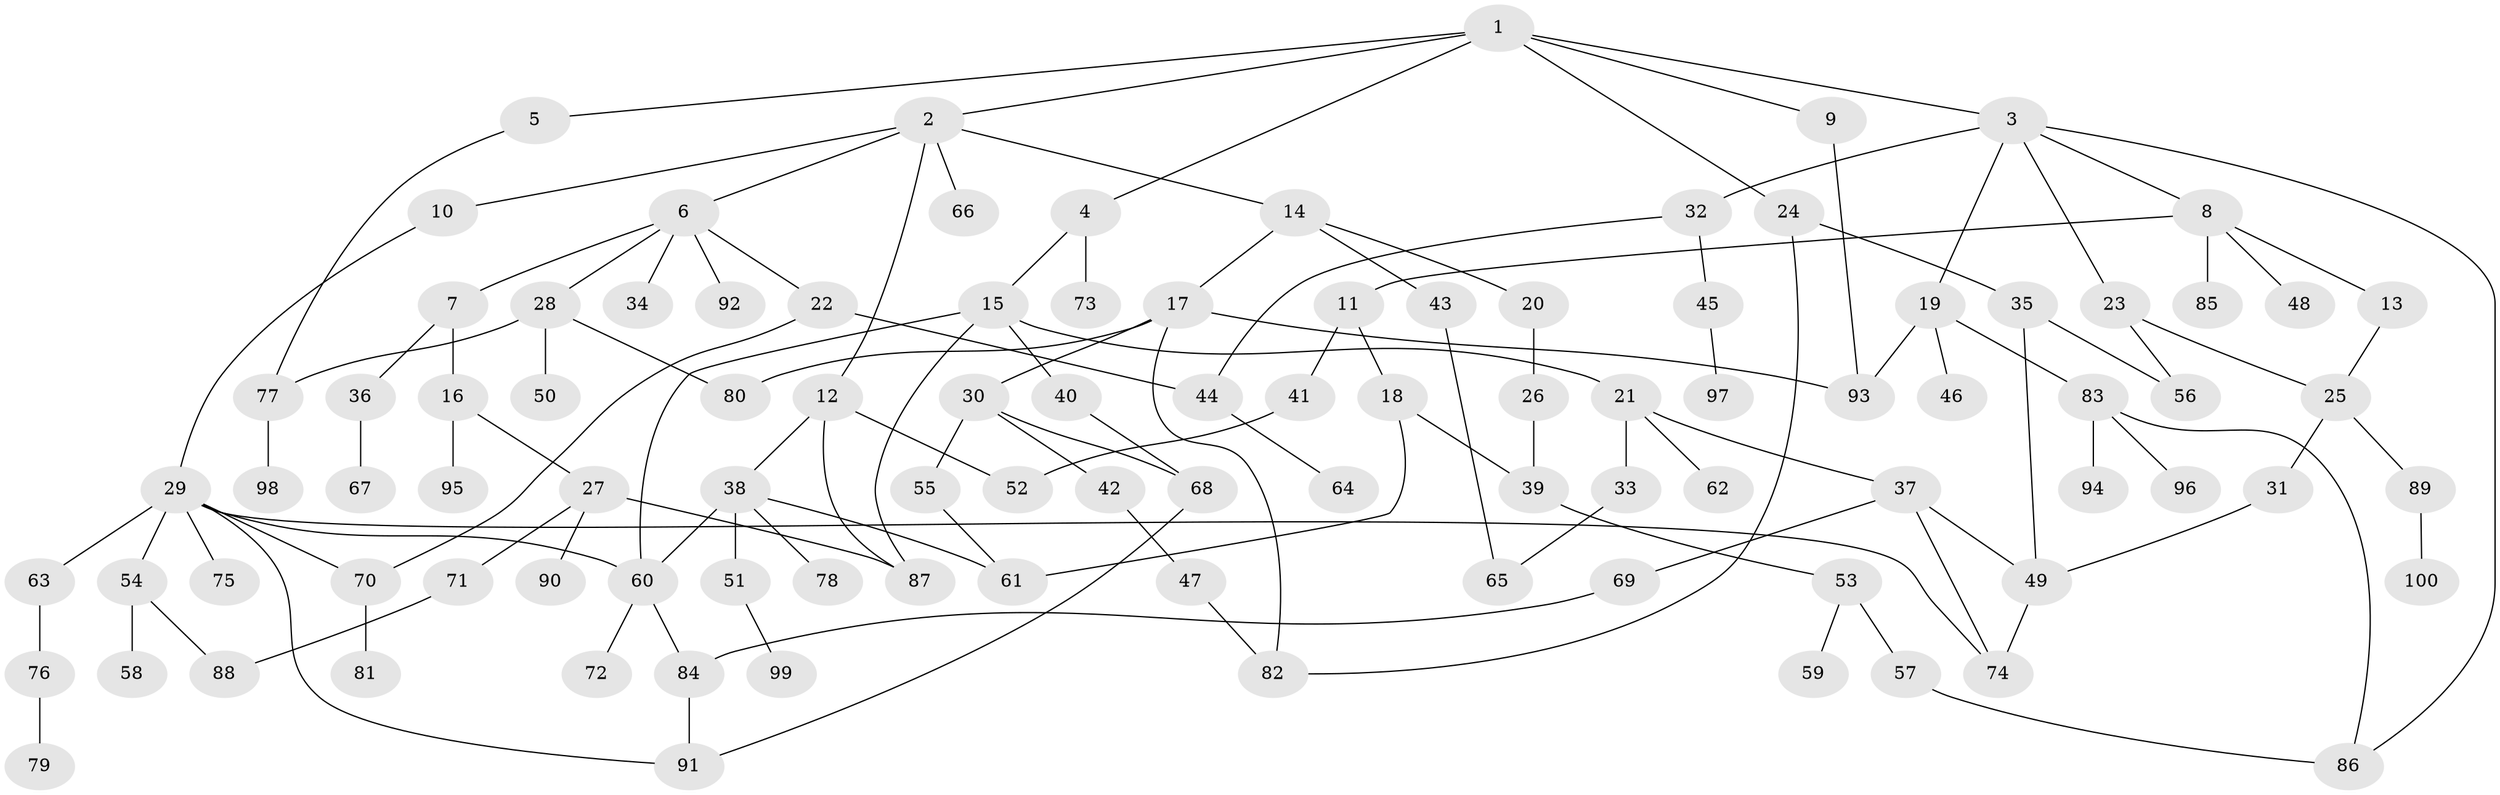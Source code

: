 // Generated by graph-tools (version 1.1) at 2025/49/03/09/25 03:49:22]
// undirected, 100 vertices, 129 edges
graph export_dot {
graph [start="1"]
  node [color=gray90,style=filled];
  1;
  2;
  3;
  4;
  5;
  6;
  7;
  8;
  9;
  10;
  11;
  12;
  13;
  14;
  15;
  16;
  17;
  18;
  19;
  20;
  21;
  22;
  23;
  24;
  25;
  26;
  27;
  28;
  29;
  30;
  31;
  32;
  33;
  34;
  35;
  36;
  37;
  38;
  39;
  40;
  41;
  42;
  43;
  44;
  45;
  46;
  47;
  48;
  49;
  50;
  51;
  52;
  53;
  54;
  55;
  56;
  57;
  58;
  59;
  60;
  61;
  62;
  63;
  64;
  65;
  66;
  67;
  68;
  69;
  70;
  71;
  72;
  73;
  74;
  75;
  76;
  77;
  78;
  79;
  80;
  81;
  82;
  83;
  84;
  85;
  86;
  87;
  88;
  89;
  90;
  91;
  92;
  93;
  94;
  95;
  96;
  97;
  98;
  99;
  100;
  1 -- 2;
  1 -- 3;
  1 -- 4;
  1 -- 5;
  1 -- 9;
  1 -- 24;
  2 -- 6;
  2 -- 10;
  2 -- 12;
  2 -- 14;
  2 -- 66;
  3 -- 8;
  3 -- 19;
  3 -- 23;
  3 -- 32;
  3 -- 86;
  4 -- 15;
  4 -- 73;
  5 -- 77;
  6 -- 7;
  6 -- 22;
  6 -- 28;
  6 -- 34;
  6 -- 92;
  7 -- 16;
  7 -- 36;
  8 -- 11;
  8 -- 13;
  8 -- 48;
  8 -- 85;
  9 -- 93;
  10 -- 29;
  11 -- 18;
  11 -- 41;
  12 -- 38;
  12 -- 52;
  12 -- 87;
  13 -- 25;
  14 -- 17;
  14 -- 20;
  14 -- 43;
  15 -- 21;
  15 -- 40;
  15 -- 60;
  15 -- 87;
  16 -- 27;
  16 -- 95;
  17 -- 30;
  17 -- 93;
  17 -- 82;
  17 -- 80;
  18 -- 61;
  18 -- 39;
  19 -- 46;
  19 -- 83;
  19 -- 93;
  20 -- 26;
  21 -- 33;
  21 -- 37;
  21 -- 62;
  22 -- 70;
  22 -- 44;
  23 -- 56;
  23 -- 25;
  24 -- 35;
  24 -- 82;
  25 -- 31;
  25 -- 89;
  26 -- 39;
  27 -- 71;
  27 -- 87;
  27 -- 90;
  28 -- 50;
  28 -- 77;
  28 -- 80;
  29 -- 54;
  29 -- 63;
  29 -- 75;
  29 -- 74;
  29 -- 60;
  29 -- 91;
  29 -- 70;
  30 -- 42;
  30 -- 55;
  30 -- 68;
  31 -- 49;
  32 -- 44;
  32 -- 45;
  33 -- 65;
  35 -- 56;
  35 -- 49;
  36 -- 67;
  37 -- 49;
  37 -- 69;
  37 -- 74;
  38 -- 51;
  38 -- 78;
  38 -- 61;
  38 -- 60;
  39 -- 53;
  40 -- 68;
  41 -- 52;
  42 -- 47;
  43 -- 65;
  44 -- 64;
  45 -- 97;
  47 -- 82;
  49 -- 74;
  51 -- 99;
  53 -- 57;
  53 -- 59;
  54 -- 58;
  54 -- 88;
  55 -- 61;
  57 -- 86;
  60 -- 72;
  60 -- 84;
  63 -- 76;
  68 -- 91;
  69 -- 84;
  70 -- 81;
  71 -- 88;
  76 -- 79;
  77 -- 98;
  83 -- 94;
  83 -- 96;
  83 -- 86;
  84 -- 91;
  89 -- 100;
}
